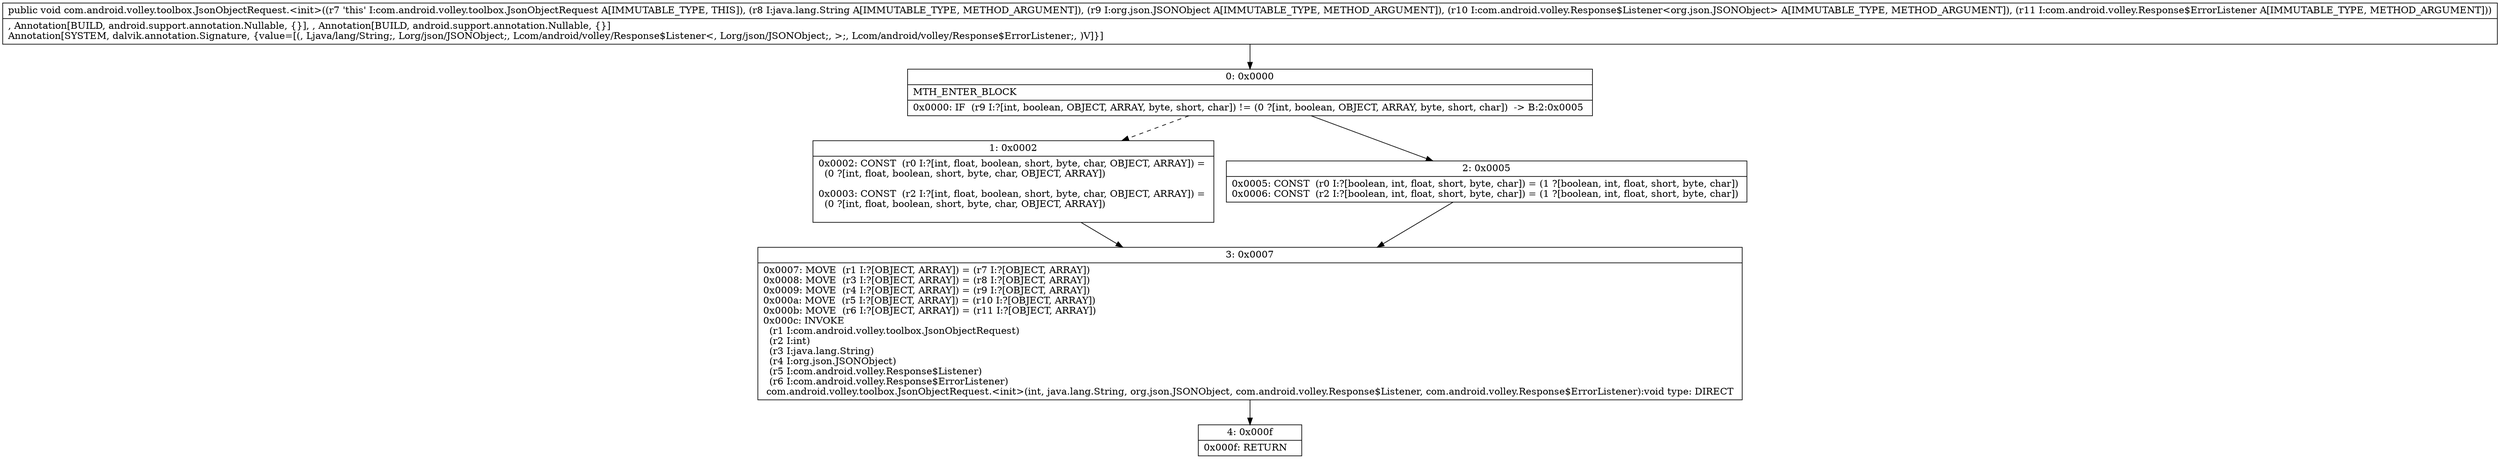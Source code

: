digraph "CFG forcom.android.volley.toolbox.JsonObjectRequest.\<init\>(Ljava\/lang\/String;Lorg\/json\/JSONObject;Lcom\/android\/volley\/Response$Listener;Lcom\/android\/volley\/Response$ErrorListener;)V" {
Node_0 [shape=record,label="{0\:\ 0x0000|MTH_ENTER_BLOCK\l|0x0000: IF  (r9 I:?[int, boolean, OBJECT, ARRAY, byte, short, char]) != (0 ?[int, boolean, OBJECT, ARRAY, byte, short, char])  \-\> B:2:0x0005 \l}"];
Node_1 [shape=record,label="{1\:\ 0x0002|0x0002: CONST  (r0 I:?[int, float, boolean, short, byte, char, OBJECT, ARRAY]) = \l  (0 ?[int, float, boolean, short, byte, char, OBJECT, ARRAY])\l \l0x0003: CONST  (r2 I:?[int, float, boolean, short, byte, char, OBJECT, ARRAY]) = \l  (0 ?[int, float, boolean, short, byte, char, OBJECT, ARRAY])\l \l}"];
Node_2 [shape=record,label="{2\:\ 0x0005|0x0005: CONST  (r0 I:?[boolean, int, float, short, byte, char]) = (1 ?[boolean, int, float, short, byte, char]) \l0x0006: CONST  (r2 I:?[boolean, int, float, short, byte, char]) = (1 ?[boolean, int, float, short, byte, char]) \l}"];
Node_3 [shape=record,label="{3\:\ 0x0007|0x0007: MOVE  (r1 I:?[OBJECT, ARRAY]) = (r7 I:?[OBJECT, ARRAY]) \l0x0008: MOVE  (r3 I:?[OBJECT, ARRAY]) = (r8 I:?[OBJECT, ARRAY]) \l0x0009: MOVE  (r4 I:?[OBJECT, ARRAY]) = (r9 I:?[OBJECT, ARRAY]) \l0x000a: MOVE  (r5 I:?[OBJECT, ARRAY]) = (r10 I:?[OBJECT, ARRAY]) \l0x000b: MOVE  (r6 I:?[OBJECT, ARRAY]) = (r11 I:?[OBJECT, ARRAY]) \l0x000c: INVOKE  \l  (r1 I:com.android.volley.toolbox.JsonObjectRequest)\l  (r2 I:int)\l  (r3 I:java.lang.String)\l  (r4 I:org.json.JSONObject)\l  (r5 I:com.android.volley.Response$Listener)\l  (r6 I:com.android.volley.Response$ErrorListener)\l com.android.volley.toolbox.JsonObjectRequest.\<init\>(int, java.lang.String, org.json.JSONObject, com.android.volley.Response$Listener, com.android.volley.Response$ErrorListener):void type: DIRECT \l}"];
Node_4 [shape=record,label="{4\:\ 0x000f|0x000f: RETURN   \l}"];
MethodNode[shape=record,label="{public void com.android.volley.toolbox.JsonObjectRequest.\<init\>((r7 'this' I:com.android.volley.toolbox.JsonObjectRequest A[IMMUTABLE_TYPE, THIS]), (r8 I:java.lang.String A[IMMUTABLE_TYPE, METHOD_ARGUMENT]), (r9 I:org.json.JSONObject A[IMMUTABLE_TYPE, METHOD_ARGUMENT]), (r10 I:com.android.volley.Response$Listener\<org.json.JSONObject\> A[IMMUTABLE_TYPE, METHOD_ARGUMENT]), (r11 I:com.android.volley.Response$ErrorListener A[IMMUTABLE_TYPE, METHOD_ARGUMENT]))  | , Annotation[BUILD, android.support.annotation.Nullable, \{\}], , Annotation[BUILD, android.support.annotation.Nullable, \{\}]\lAnnotation[SYSTEM, dalvik.annotation.Signature, \{value=[(, Ljava\/lang\/String;, Lorg\/json\/JSONObject;, Lcom\/android\/volley\/Response$Listener\<, Lorg\/json\/JSONObject;, \>;, Lcom\/android\/volley\/Response$ErrorListener;, )V]\}]\l}"];
MethodNode -> Node_0;
Node_0 -> Node_1[style=dashed];
Node_0 -> Node_2;
Node_1 -> Node_3;
Node_2 -> Node_3;
Node_3 -> Node_4;
}

